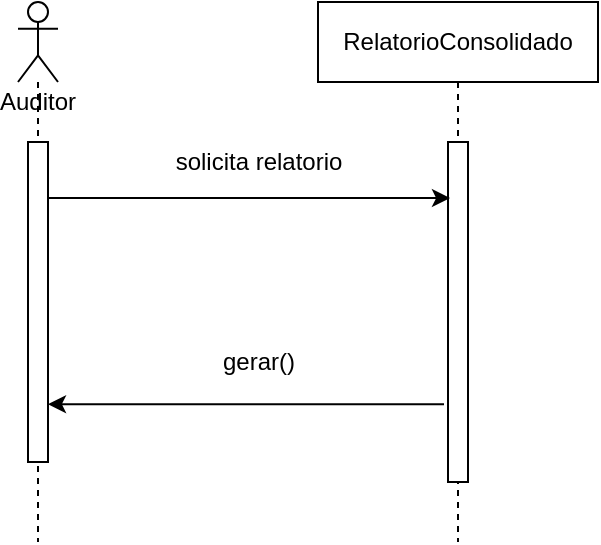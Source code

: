 <mxfile version="18.2.1" type="device"><diagram id="Vdz8UKgEpOqMuc_S72bx" name="Page-1"><mxGraphModel dx="1382" dy="795" grid="1" gridSize="10" guides="1" tooltips="1" connect="1" arrows="1" fold="1" page="1" pageScale="1" pageWidth="1920" pageHeight="1200" math="0" shadow="0"><root><mxCell id="0"/><mxCell id="1" parent="0"/><mxCell id="sSG_qWdXGg09NSYW9pM8-1" value="Auditor" style="shape=umlLifeline;participant=umlActor;perimeter=lifelinePerimeter;whiteSpace=wrap;html=1;container=1;collapsible=0;recursiveResize=0;verticalAlign=top;spacingTop=36;outlineConnect=0;" parent="1" vertex="1"><mxGeometry x="190" y="140" width="20" height="270" as="geometry"/></mxCell><mxCell id="vhrjp4QlwHTltP52vh1u-1" value="" style="html=1;points=[];perimeter=orthogonalPerimeter;" vertex="1" parent="sSG_qWdXGg09NSYW9pM8-1"><mxGeometry x="5" y="70" width="10" height="160" as="geometry"/></mxCell><mxCell id="sSG_qWdXGg09NSYW9pM8-4" value="RelatorioConsolidado" style="shape=umlLifeline;perimeter=lifelinePerimeter;whiteSpace=wrap;html=1;container=1;collapsible=0;recursiveResize=0;outlineConnect=0;" parent="1" vertex="1"><mxGeometry x="340" y="140" width="140" height="270" as="geometry"/></mxCell><mxCell id="sSG_qWdXGg09NSYW9pM8-2" value="" style="html=1;points=[];perimeter=orthogonalPerimeter;" parent="sSG_qWdXGg09NSYW9pM8-4" vertex="1"><mxGeometry x="65" y="70" width="10" height="170" as="geometry"/></mxCell><mxCell id="sSG_qWdXGg09NSYW9pM8-6" value="solicita relatorio" style="text;html=1;align=center;verticalAlign=middle;resizable=0;points=[];autosize=1;strokeColor=none;fillColor=none;" parent="1" vertex="1"><mxGeometry x="260" y="210" width="100" height="20" as="geometry"/></mxCell><mxCell id="vhrjp4QlwHTltP52vh1u-2" value="" style="endArrow=classic;html=1;rounded=0;entryX=0.1;entryY=0.165;entryDx=0;entryDy=0;entryPerimeter=0;" edge="1" parent="1" source="vhrjp4QlwHTltP52vh1u-1" target="sSG_qWdXGg09NSYW9pM8-2"><mxGeometry width="50" height="50" relative="1" as="geometry"><mxPoint x="680" y="430" as="sourcePoint"/><mxPoint x="730" y="380" as="targetPoint"/></mxGeometry></mxCell><mxCell id="vhrjp4QlwHTltP52vh1u-3" value="" style="endArrow=classic;html=1;rounded=0;exitX=-0.2;exitY=0.771;exitDx=0;exitDy=0;exitPerimeter=0;" edge="1" parent="1" source="sSG_qWdXGg09NSYW9pM8-2" target="vhrjp4QlwHTltP52vh1u-1"><mxGeometry width="50" height="50" relative="1" as="geometry"><mxPoint x="540" y="360" as="sourcePoint"/><mxPoint x="730" y="380" as="targetPoint"/></mxGeometry></mxCell><mxCell id="vhrjp4QlwHTltP52vh1u-4" value="gerar()" style="text;html=1;align=center;verticalAlign=middle;resizable=0;points=[];autosize=1;strokeColor=none;fillColor=none;" vertex="1" parent="1"><mxGeometry x="285" y="310" width="50" height="20" as="geometry"/></mxCell></root></mxGraphModel></diagram></mxfile>